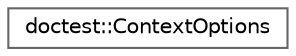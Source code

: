 digraph "Gráfico de Hierarquia de Classes"
{
 // LATEX_PDF_SIZE
  bgcolor="transparent";
  edge [fontname=Helvetica,fontsize=10,labelfontname=Helvetica,labelfontsize=10];
  node [fontname=Helvetica,fontsize=10,shape=box,height=0.2,width=0.4];
  rankdir="LR";
  Node0 [id="Node000000",label="doctest::ContextOptions",height=0.2,width=0.4,color="grey40", fillcolor="white", style="filled",URL="$structdoctest_1_1ContextOptions.html",tooltip="OCLINT too many fields."];
}
